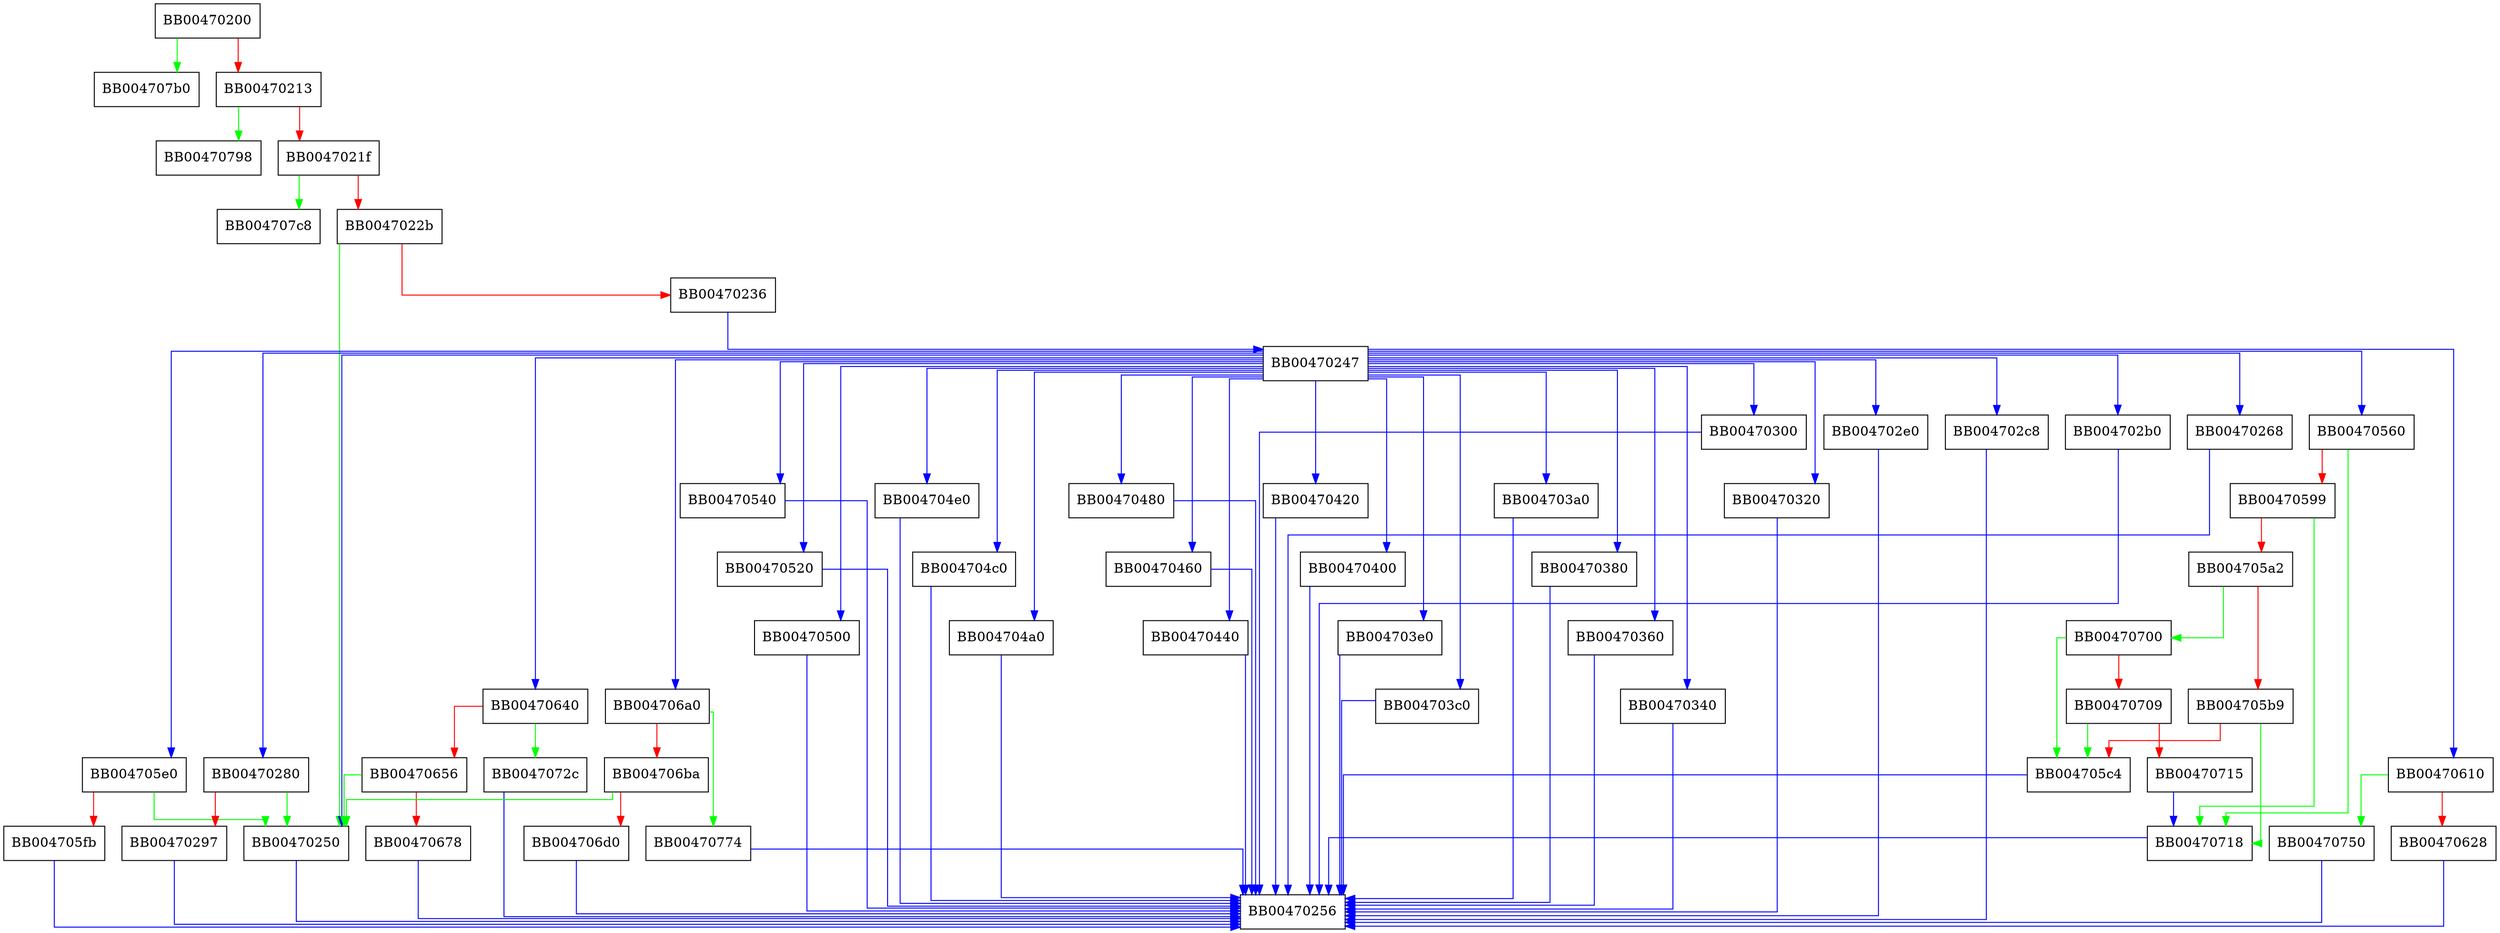 digraph opt_verify {
  node [shape="box"];
  graph [splines=ortho];
  BB00470200 -> BB004707b0 [color="green"];
  BB00470200 -> BB00470213 [color="red"];
  BB00470213 -> BB00470798 [color="green"];
  BB00470213 -> BB0047021f [color="red"];
  BB0047021f -> BB004707c8 [color="green"];
  BB0047021f -> BB0047022b [color="red"];
  BB0047022b -> BB00470250 [color="green"];
  BB0047022b -> BB00470236 [color="red"];
  BB00470236 -> BB00470247 [color="blue"];
  BB00470247 -> BB004706a0 [color="blue"];
  BB00470247 -> BB00470640 [color="blue"];
  BB00470247 -> BB00470610 [color="blue"];
  BB00470247 -> BB004705e0 [color="blue"];
  BB00470247 -> BB00470560 [color="blue"];
  BB00470247 -> BB00470540 [color="blue"];
  BB00470247 -> BB00470520 [color="blue"];
  BB00470247 -> BB00470500 [color="blue"];
  BB00470247 -> BB004704e0 [color="blue"];
  BB00470247 -> BB00470250 [color="blue"];
  BB00470247 -> BB004704c0 [color="blue"];
  BB00470247 -> BB004704a0 [color="blue"];
  BB00470247 -> BB00470480 [color="blue"];
  BB00470247 -> BB00470460 [color="blue"];
  BB00470247 -> BB00470440 [color="blue"];
  BB00470247 -> BB00470420 [color="blue"];
  BB00470247 -> BB00470400 [color="blue"];
  BB00470247 -> BB004703e0 [color="blue"];
  BB00470247 -> BB004703c0 [color="blue"];
  BB00470247 -> BB004703a0 [color="blue"];
  BB00470247 -> BB00470380 [color="blue"];
  BB00470247 -> BB00470360 [color="blue"];
  BB00470247 -> BB00470340 [color="blue"];
  BB00470247 -> BB00470320 [color="blue"];
  BB00470247 -> BB00470300 [color="blue"];
  BB00470247 -> BB004702e0 [color="blue"];
  BB00470247 -> BB004702c8 [color="blue"];
  BB00470247 -> BB004702b0 [color="blue"];
  BB00470247 -> BB00470280 [color="blue"];
  BB00470247 -> BB00470268 [color="blue"];
  BB00470250 -> BB00470256 [color="blue"];
  BB00470268 -> BB00470256 [color="blue"];
  BB00470280 -> BB00470250 [color="green"];
  BB00470280 -> BB00470297 [color="red"];
  BB00470297 -> BB00470256 [color="blue"];
  BB004702b0 -> BB00470256 [color="blue"];
  BB004702c8 -> BB00470256 [color="blue"];
  BB004702e0 -> BB00470256 [color="blue"];
  BB00470300 -> BB00470256 [color="blue"];
  BB00470320 -> BB00470256 [color="blue"];
  BB00470340 -> BB00470256 [color="blue"];
  BB00470360 -> BB00470256 [color="blue"];
  BB00470380 -> BB00470256 [color="blue"];
  BB004703a0 -> BB00470256 [color="blue"];
  BB004703c0 -> BB00470256 [color="blue"];
  BB004703e0 -> BB00470256 [color="blue"];
  BB00470400 -> BB00470256 [color="blue"];
  BB00470420 -> BB00470256 [color="blue"];
  BB00470440 -> BB00470256 [color="blue"];
  BB00470460 -> BB00470256 [color="blue"];
  BB00470480 -> BB00470256 [color="blue"];
  BB004704a0 -> BB00470256 [color="blue"];
  BB004704c0 -> BB00470256 [color="blue"];
  BB004704e0 -> BB00470256 [color="blue"];
  BB00470500 -> BB00470256 [color="blue"];
  BB00470520 -> BB00470256 [color="blue"];
  BB00470540 -> BB00470256 [color="blue"];
  BB00470560 -> BB00470718 [color="green"];
  BB00470560 -> BB00470599 [color="red"];
  BB00470599 -> BB00470718 [color="green"];
  BB00470599 -> BB004705a2 [color="red"];
  BB004705a2 -> BB00470700 [color="green"];
  BB004705a2 -> BB004705b9 [color="red"];
  BB004705b9 -> BB00470718 [color="green"];
  BB004705b9 -> BB004705c4 [color="red"];
  BB004705c4 -> BB00470256 [color="blue"];
  BB004705e0 -> BB00470250 [color="green"];
  BB004705e0 -> BB004705fb [color="red"];
  BB004705fb -> BB00470256 [color="blue"];
  BB00470610 -> BB00470750 [color="green"];
  BB00470610 -> BB00470628 [color="red"];
  BB00470628 -> BB00470256 [color="blue"];
  BB00470640 -> BB0047072c [color="green"];
  BB00470640 -> BB00470656 [color="red"];
  BB00470656 -> BB00470250 [color="green"];
  BB00470656 -> BB00470678 [color="red"];
  BB00470678 -> BB00470256 [color="blue"];
  BB004706a0 -> BB00470774 [color="green"];
  BB004706a0 -> BB004706ba [color="red"];
  BB004706ba -> BB00470250 [color="green"];
  BB004706ba -> BB004706d0 [color="red"];
  BB004706d0 -> BB00470256 [color="blue"];
  BB00470700 -> BB004705c4 [color="green"];
  BB00470700 -> BB00470709 [color="red"];
  BB00470709 -> BB004705c4 [color="green"];
  BB00470709 -> BB00470715 [color="red"];
  BB00470715 -> BB00470718 [color="blue"];
  BB00470718 -> BB00470256 [color="blue"];
  BB0047072c -> BB00470256 [color="blue"];
  BB00470750 -> BB00470256 [color="blue"];
  BB00470774 -> BB00470256 [color="blue"];
}
